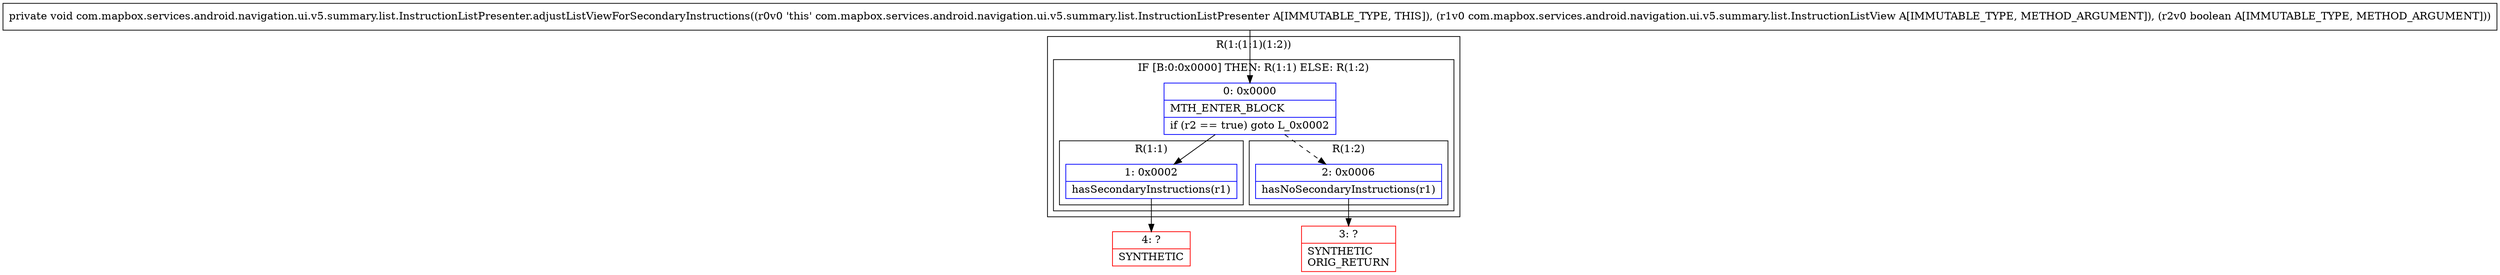 digraph "CFG forcom.mapbox.services.android.navigation.ui.v5.summary.list.InstructionListPresenter.adjustListViewForSecondaryInstructions(Lcom\/mapbox\/services\/android\/navigation\/ui\/v5\/summary\/list\/InstructionListView;Z)V" {
subgraph cluster_Region_404687932 {
label = "R(1:(1:1)(1:2))";
node [shape=record,color=blue];
subgraph cluster_IfRegion_1161005498 {
label = "IF [B:0:0x0000] THEN: R(1:1) ELSE: R(1:2)";
node [shape=record,color=blue];
Node_0 [shape=record,label="{0\:\ 0x0000|MTH_ENTER_BLOCK\l|if (r2 == true) goto L_0x0002\l}"];
subgraph cluster_Region_2015509866 {
label = "R(1:1)";
node [shape=record,color=blue];
Node_1 [shape=record,label="{1\:\ 0x0002|hasSecondaryInstructions(r1)\l}"];
}
subgraph cluster_Region_721780756 {
label = "R(1:2)";
node [shape=record,color=blue];
Node_2 [shape=record,label="{2\:\ 0x0006|hasNoSecondaryInstructions(r1)\l}"];
}
}
}
Node_3 [shape=record,color=red,label="{3\:\ ?|SYNTHETIC\lORIG_RETURN\l}"];
Node_4 [shape=record,color=red,label="{4\:\ ?|SYNTHETIC\l}"];
MethodNode[shape=record,label="{private void com.mapbox.services.android.navigation.ui.v5.summary.list.InstructionListPresenter.adjustListViewForSecondaryInstructions((r0v0 'this' com.mapbox.services.android.navigation.ui.v5.summary.list.InstructionListPresenter A[IMMUTABLE_TYPE, THIS]), (r1v0 com.mapbox.services.android.navigation.ui.v5.summary.list.InstructionListView A[IMMUTABLE_TYPE, METHOD_ARGUMENT]), (r2v0 boolean A[IMMUTABLE_TYPE, METHOD_ARGUMENT])) }"];
MethodNode -> Node_0;
Node_0 -> Node_1;
Node_0 -> Node_2[style=dashed];
Node_1 -> Node_4;
Node_2 -> Node_3;
}

